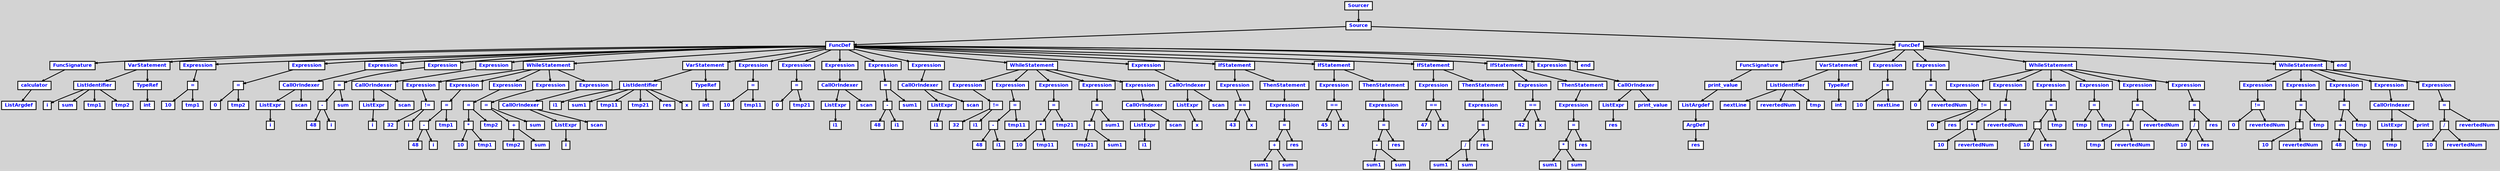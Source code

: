 digraph {

	ordering=out;
	ranksep=.4;
	bgcolor="lightgrey";  node [shape=box, fixedsize=false, fontsize=12, fontname="Helvetica-bold", fontcolor="blue"
	width=.25, height=.25, color="black", fillcolor="white", style="filled, solid, bold"];

	edge [arrowsize=.5, color="black", style="bold"]

	n000011F63DDD9BA8[label="Sourcer"]
	n000011F63DDD9A70[label="Source"]
	n000011F63DDC8AA8[label="FuncDef"]
	n000011F63DDA1BE0[label="FuncSignature"]
	n000011F63DDA1D18[label="calculator"]
	n000011F63DDA1AA8[label="ListArgdef"]
	n000011F63DDA26D8[label="VarStatement"]
	n000011F63DDA1F88[label="ListIdentifier"]
	n000011F63DDA1E50[label="i"]
	n000011F63DDA20C0[label="sum"]
	n000011F63DDA21F8[label="tmp1"]
	n000011F63DDA2330[label="tmp2"]
	n000011F63DDA2810[label="TypeRef"]
	n000011F63DDA25A0[label="int"]
	n000011F63DDA31D0[label="Expression"]
	n000011F63DDA36B0[label="="]
	n000011F63DDA3308[label="10"]
	n000011F63DDA2A80[label="tmp1"]
	n000011F63DDA3F38[label="Expression"]
	n000011F63DDA4418[label="="]
	n000011F63DDA4070[label="0"]
	n000011F63DDA37E8[label="tmp2"]
	n000011F63DDA5798[label="Expression"]
	n000011F63DDA5A08[label="CallOrIndexer"]
	n000011F63DDA58D0[label="ListExpr"]
	n000011F63DDA4F10[label="i"]
	n000011F63DDA4550[label="scan"]
	n000011F63DDA68A8[label="Expression"]
	n000011F63DDA6EC0[label="="]
	n000011F63DDA6D88[label="-"]
	n000011F63DDA6FF8[label="48"]
	n000011F63DDA6B18[label="i"]
	n000011F63DDA5C78[label="sum"]
	n000011F63DDA84B0[label="Expression"]
	n000011F63DDA8720[label="CallOrIndexer"]
	n000011F63DDA85E8[label="ListExpr"]
	n000011F63DDA7C28[label="i"]
	n000011F63DDA7268[label="scan"]
	n000011F63DDAEB10[label="WhileStatement"]
	n000011F63DDAEFF0[label="Expression"]
	n000011F63DDA9218[label="!="]
	n000011F63DDA9488[label="32"]
	n000011F63DDA8990[label="i"]
	n000011F63DDAA460[label="Expression"]
	n000011F63DDAAA78[label="="]
	n000011F63DDAA940[label="-"]
	n000011F63DDAABB0[label="48"]
	n000011F63DDAA6D0[label="i"]
	n000011F63DDA9830[label="tmp1"]
	n000011F63DDABA50[label="Expression"]
	n000011F63DDAC068[label="="]
	n000011F63DDABF30[label="*"]
	n000011F63DDAC1A0[label="10"]
	n000011F63DDABCC0[label="tmp1"]
	n000011F63DDAAE20[label="tmp2"]
	n000011F63DDAD040[label="Expression"]
	n000011F63DDAD658[label="="]
	n000011F63DDAD520[label="+"]
	n000011F63DDAD790[label="tmp2"]
	n000011F63DDAD2B0[label="sum"]
	n000011F63DDAC410[label="sum"]
	n000011F63DDAEC48[label="Expression"]
	n000011F63DDAEEB8[label="CallOrIndexer"]
	n000011F63DDAED80[label="ListExpr"]
	n000011F63DDAE3C0[label="i"]
	n000011F63DDADA00[label="scan"]
	n000011F63DDAFAE8[label="VarStatement"]
	n000011F63DDAF128[label="ListIdentifier"]
	n000011F63DDA8FA8[label="i1"]
	n000011F63DDAF260[label="sum1"]
	n000011F63DDAF398[label="tmp11"]
	n000011F63DDAF4D0[label="tmp21"]
	n000011F63DDAF608[label="res"]
	n000011F63DDAF740[label="x"]
	n000011F63DDAFC20[label="TypeRef"]
	n000011F63DDAF9B0[label="int"]
	n000011F63DDB05E0[label="Expression"]
	n000011F63DDB0AC0[label="="]
	n000011F63DDB0718[label="10"]
	n000011F63DDAFE90[label="tmp11"]
	n000011F63DDB1348[label="Expression"]
	n000011F63DDB1828[label="="]
	n000011F63DDB1480[label="0"]
	n000011F63DDB0BF8[label="tmp21"]
	n000011F63DDB2BA8[label="Expression"]
	n000011F63DDB2E18[label="CallOrIndexer"]
	n000011F63DDB2CE0[label="ListExpr"]
	n000011F63DDB2320[label="i1"]
	n000011F63DDB1960[label="scan"]
	n000011F63DDB3CB8[label="Expression"]
	n000011F63DDB42D0[label="="]
	n000011F63DDB4198[label="-"]
	n000011F63DDB4408[label="48"]
	n000011F63DDB3F28[label="i1"]
	n000011F63DDB3088[label="sum1"]
	n000011F63DDB58C0[label="Expression"]
	n000011F63DDB5B30[label="CallOrIndexer"]
	n000011F63DDB59F8[label="ListExpr"]
	n000011F63DDB5038[label="i1"]
	n000011F63DDB4678[label="scan"]
	n000011F63DDBBF20[label="WhileStatement"]
	n000011F63DDBC400[label="Expression"]
	n000011F63DDB6628[label="!="]
	n000011F63DDB6898[label="32"]
	n000011F63DDB5DA0[label="i1"]
	n000011F63DDB7870[label="Expression"]
	n000011F63DDB7E88[label="="]
	n000011F63DDB7D50[label="-"]
	n000011F63DDB7FC0[label="48"]
	n000011F63DDB7AE0[label="i1"]
	n000011F63DDB6C40[label="tmp11"]
	n000011F63DDB8E60[label="Expression"]
	n000011F63DDB9478[label="="]
	n000011F63DDB9340[label="*"]
	n000011F63DDB95B0[label="10"]
	n000011F63DDB90D0[label="tmp11"]
	n000011F63DDB8230[label="tmp21"]
	n000011F63DDBA450[label="Expression"]
	n000011F63DDBAA68[label="="]
	n000011F63DDBA930[label="+"]
	n000011F63DDBABA0[label="tmp21"]
	n000011F63DDBA6C0[label="sum1"]
	n000011F63DDB9820[label="sum1"]
	n000011F63DDBC058[label="Expression"]
	n000011F63DDBC2C8[label="CallOrIndexer"]
	n000011F63DDBC190[label="ListExpr"]
	n000011F63DDBB7D0[label="i1"]
	n000011F63DDBAE10[label="scan"]
	n000011F63DDBD8B8[label="Expression"]
	n000011F63DDBDB28[label="CallOrIndexer"]
	n000011F63DDBD9F0[label="ListExpr"]
	n000011F63DDBD030[label="x"]
	n000011F63DDBC670[label="scan"]
	n000011F63DDBF730[label="IfStatement"]
	n000011F63DDBF9A0[label="Expression"]
	n000011F63DDBE620[label="=="]
	n000011F63DDBE890[label="43"]
	n000011F63DDBDD98[label="x"]
	n000011F63DDC0228[label="ThenStatement"]
	n000011F63DDBF868[label="Expression"]
	n000011F63DDBFE80[label="="]
	n000011F63DDBFD48[label="+"]
	n000011F63DDBFFB8[label="sum1"]
	n000011F63DDBFAD8[label="sum"]
	n000011F63DDBEC38[label="res"]
	n000011F63DDC1E30[label="IfStatement"]
	n000011F63DDC20A0[label="Expression"]
	n000011F63DDC0D20[label="=="]
	n000011F63DDC0F90[label="45"]
	n000011F63DDC0498[label="x"]
	n000011F63DDC2928[label="ThenStatement"]
	n000011F63DDC1F68[label="Expression"]
	n000011F63DDC2580[label="="]
	n000011F63DDC2448[label="-"]
	n000011F63DDC26B8[label="sum1"]
	n000011F63DDC21D8[label="sum"]
	n000011F63DDC1338[label="res"]
	n000011F63DDC4530[label="IfStatement"]
	n000011F63DDC47A0[label="Expression"]
	n000011F63DDC3420[label="=="]
	n000011F63DDC3690[label="47"]
	n000011F63DDC2B98[label="x"]
	n000011F63DDC5028[label="ThenStatement"]
	n000011F63DDC4668[label="Expression"]
	n000011F63DDC4C80[label="="]
	n000011F63DDC4B48[label="/"]
	n000011F63DDC4DB8[label="sum1"]
	n000011F63DDC48D8[label="sum"]
	n000011F63DDC3A38[label="res"]
	n000011F63DDC6C30[label="IfStatement"]
	n000011F63DDC6EA0[label="Expression"]
	n000011F63DDC5B20[label="=="]
	n000011F63DDC5D90[label="42"]
	n000011F63DDC5298[label="x"]
	n000011F63DDC7728[label="ThenStatement"]
	n000011F63DDC6D68[label="Expression"]
	n000011F63DDC7380[label="="]
	n000011F63DDC7248[label="*"]
	n000011F63DDC74B8[label="sum1"]
	n000011F63DDC6FD8[label="sum"]
	n000011F63DDC6138[label="res"]
	n000011F63DDC8BE0[label="Expression"]
	n000011F63DDC8E50[label="CallOrIndexer"]
	n000011F63DDC8D18[label="ListExpr"]
	n000011F63DDC8358[label="res"]
	n000011F63DDC7998[label="print_value"]
	n000011F63DDA1970[label="end"]
	n000011F63DDD37B8[label="FuncDef"]
	n000011F63DDC9468[label="FuncSignature"]
	n000011F63DDC95A0[label="print_value"]
	n000011F63DDC9330[label="ListArgdef"]
	n000011F63DDC90C0[label="ArgDef"]
	n000011F63DDC8F88[label="res"]
	n000011F63DDC9E28[label="VarStatement"]
	n000011F63DDC9810[label="ListIdentifier"]
	n000011F63DDC96D8[label="nextLine"]
	n000011F63DDC9948[label="revertedNum"]
	n000011F63DDC9A80[label="tmp"]
	n000011F63DDC9F60[label="TypeRef"]
	n000011F63DDC9CF0[label="int"]
	n000011F63DDCA920[label="Expression"]
	n000011F63DDCAE00[label="="]
	n000011F63DDCAA58[label="10"]
	n000011F63DDCA1D0[label="nextLine"]
	n000011F63DDCB688[label="Expression"]
	n000011F63DDCBB68[label="="]
	n000011F63DDCB7C0[label="0"]
	n000011F63DDCAF38[label="revertedNum"]
	n000011F63DDD2570[label="WhileStatement"]
	n000011F63DDD27E0[label="Expression"]
	n000011F63DDCC528[label="!="]
	n000011F63DDCC798[label="0"]
	n000011F63DDCBCA0[label="res"]
	n000011F63DDCD770[label="Expression"]
	n000011F63DDCDD88[label="="]
	n000011F63DDCDC50[label="*"]
	n000011F63DDCDEC0[label="10"]
	n000011F63DDCD9E0[label="revertedNum"]
	n000011F63DDCCB40[label="revertedNum"]
	n000011F63DDCED60[label="Expression"]
	n000011F63DDCF378[label="="]
	n000011F63DDCF240[label=""]
	n000011F63DDCF4B0[label="10"]
	n000011F63DDCEFD0[label="res"]
	n000011F63DDCE130[label="tmp"]
	n000011F63DDCFE70[label="Expression"]
	n000011F63DDD0350[label="="]
	n000011F63DDCFFA8[label="tmp"]
	n000011F63DDCF720[label="tmp"]
	n000011F63DDD10B8[label="Expression"]
	n000011F63DDD16D0[label="="]
	n000011F63DDD1598[label="+"]
	n000011F63DDD1808[label="tmp"]
	n000011F63DDD1328[label="revertedNum"]
	n000011F63DDD0488[label="revertedNum"]
	n000011F63DDD26A8[label="Expression"]
	n000011F63DDD2CC0[label="="]
	n000011F63DDD2B88[label="/"]
	n000011F63DDD2DF8[label="10"]
	n000011F63DDD2918[label="res"]
	n000011F63DDD1A78[label="res"]
	n000011F63DDD8E40[label="WhileStatement"]
	n000011F63DDD90B0[label="Expression"]
	n000011F63DDD3A28[label="!="]
	n000011F63DDD3C98[label="0"]
	n000011F63DDD31A0[label="revertedNum"]
	n000011F63DDD4C70[label="Expression"]
	n000011F63DDD5288[label="="]
	n000011F63DDD5150[label=""]
	n000011F63DDD53C0[label="10"]
	n000011F63DDD4EE0[label="revertedNum"]
	n000011F63DDD4040[label="tmp"]
	n000011F63DDD6260[label="Expression"]
	n000011F63DDD6878[label="="]
	n000011F63DDD6740[label="+"]
	n000011F63DDD69B0[label="48"]
	n000011F63DDD64D0[label="tmp"]
	n000011F63DDD5630[label="tmp"]
	n000011F63DDD7E68[label="Expression"]
	n000011F63DDD80D8[label="CallOrIndexer"]
	n000011F63DDD7FA0[label="ListExpr"]
	n000011F63DDD75E0[label="tmp"]
	n000011F63DDD6C20[label="print"]
	n000011F63DDD8F78[label="Expression"]
	n000011F63DDD9590[label="="]
	n000011F63DDD9458[label="/"]
	n000011F63DDD96C8[label="10"]
	n000011F63DDD91E8[label="revertedNum"]
	n000011F63DDD8348[label="revertedNum"]
	n000011F63DDC91F8[label="end"]

		n000011F63DDD9BA8 -> n000011F63DDD9A70		// Sourcer -> Source
		n000011F63DDD9A70 -> n000011F63DDC8AA8		// Source -> FuncDef
		n000011F63DDC8AA8 -> n000011F63DDA1BE0		// FuncDef -> FuncSignature
		n000011F63DDA1BE0 -> n000011F63DDA1D18		// FuncSignature -> calculator
		n000011F63DDA1D18 -> n000011F63DDA1AA8		// calculator -> ListArgdef
		n000011F63DDC8AA8 -> n000011F63DDA26D8		// FuncDef -> VarStatement
		n000011F63DDA26D8 -> n000011F63DDA1F88		// VarStatement -> ListIdentifier
		n000011F63DDA1F88 -> n000011F63DDA1E50		// ListIdentifier -> i
		n000011F63DDA1F88 -> n000011F63DDA20C0		// ListIdentifier -> sum
		n000011F63DDA1F88 -> n000011F63DDA21F8		// ListIdentifier -> tmp1
		n000011F63DDA1F88 -> n000011F63DDA2330		// ListIdentifier -> tmp2
		n000011F63DDA26D8 -> n000011F63DDA2810		// VarStatement -> TypeRef
		n000011F63DDA2810 -> n000011F63DDA25A0		// TypeRef -> int
		n000011F63DDC8AA8 -> n000011F63DDA31D0		// FuncDef -> Expression
		n000011F63DDA31D0 -> n000011F63DDA36B0		// Expression -> =
		n000011F63DDA36B0 -> n000011F63DDA3308		// = -> 10
		n000011F63DDA36B0 -> n000011F63DDA2A80		// = -> tmp1
		n000011F63DDC8AA8 -> n000011F63DDA3F38		// FuncDef -> Expression
		n000011F63DDA3F38 -> n000011F63DDA4418		// Expression -> =
		n000011F63DDA4418 -> n000011F63DDA4070		// = -> 0
		n000011F63DDA4418 -> n000011F63DDA37E8		// = -> tmp2
		n000011F63DDC8AA8 -> n000011F63DDA5798		// FuncDef -> Expression
		n000011F63DDA5798 -> n000011F63DDA5A08		// Expression -> CallOrIndexer
		n000011F63DDA5A08 -> n000011F63DDA58D0		// CallOrIndexer -> ListExpr
		n000011F63DDA58D0 -> n000011F63DDA4F10		// ListExpr -> i
		n000011F63DDA5A08 -> n000011F63DDA4550		// CallOrIndexer -> scan
		n000011F63DDC8AA8 -> n000011F63DDA68A8		// FuncDef -> Expression
		n000011F63DDA68A8 -> n000011F63DDA6EC0		// Expression -> =
		n000011F63DDA6EC0 -> n000011F63DDA6D88		// = -> -
		n000011F63DDA6D88 -> n000011F63DDA6FF8		// - -> 48
		n000011F63DDA6D88 -> n000011F63DDA6B18		// - -> i
		n000011F63DDA6EC0 -> n000011F63DDA5C78		// = -> sum
		n000011F63DDC8AA8 -> n000011F63DDA84B0		// FuncDef -> Expression
		n000011F63DDA84B0 -> n000011F63DDA8720		// Expression -> CallOrIndexer
		n000011F63DDA8720 -> n000011F63DDA85E8		// CallOrIndexer -> ListExpr
		n000011F63DDA85E8 -> n000011F63DDA7C28		// ListExpr -> i
		n000011F63DDA8720 -> n000011F63DDA7268		// CallOrIndexer -> scan
		n000011F63DDC8AA8 -> n000011F63DDAEB10		// FuncDef -> WhileStatement
		n000011F63DDAEB10 -> n000011F63DDAEFF0		// WhileStatement -> Expression
		n000011F63DDAEFF0 -> n000011F63DDA9218		// Expression -> !=
		n000011F63DDA9218 -> n000011F63DDA9488		// != -> 32
		n000011F63DDA9218 -> n000011F63DDA8990		// != -> i
		n000011F63DDAEB10 -> n000011F63DDAA460		// WhileStatement -> Expression
		n000011F63DDAA460 -> n000011F63DDAAA78		// Expression -> =
		n000011F63DDAAA78 -> n000011F63DDAA940		// = -> -
		n000011F63DDAA940 -> n000011F63DDAABB0		// - -> 48
		n000011F63DDAA940 -> n000011F63DDAA6D0		// - -> i
		n000011F63DDAAA78 -> n000011F63DDA9830		// = -> tmp1
		n000011F63DDAEB10 -> n000011F63DDABA50		// WhileStatement -> Expression
		n000011F63DDABA50 -> n000011F63DDAC068		// Expression -> =
		n000011F63DDAC068 -> n000011F63DDABF30		// = -> *
		n000011F63DDABF30 -> n000011F63DDAC1A0		// * -> 10
		n000011F63DDABF30 -> n000011F63DDABCC0		// * -> tmp1
		n000011F63DDAC068 -> n000011F63DDAAE20		// = -> tmp2
		n000011F63DDAEB10 -> n000011F63DDAD040		// WhileStatement -> Expression
		n000011F63DDAD040 -> n000011F63DDAD658		// Expression -> =
		n000011F63DDAD658 -> n000011F63DDAD520		// = -> +
		n000011F63DDAD520 -> n000011F63DDAD790		// + -> tmp2
		n000011F63DDAD520 -> n000011F63DDAD2B0		// + -> sum
		n000011F63DDAD658 -> n000011F63DDAC410		// = -> sum
		n000011F63DDAEB10 -> n000011F63DDAEC48		// WhileStatement -> Expression
		n000011F63DDAEC48 -> n000011F63DDAEEB8		// Expression -> CallOrIndexer
		n000011F63DDAEEB8 -> n000011F63DDAED80		// CallOrIndexer -> ListExpr
		n000011F63DDAED80 -> n000011F63DDAE3C0		// ListExpr -> i
		n000011F63DDAEEB8 -> n000011F63DDADA00		// CallOrIndexer -> scan
		n000011F63DDC8AA8 -> n000011F63DDAFAE8		// FuncDef -> VarStatement
		n000011F63DDAFAE8 -> n000011F63DDAF128		// VarStatement -> ListIdentifier
		n000011F63DDAF128 -> n000011F63DDA8FA8		// ListIdentifier -> i1
		n000011F63DDAF128 -> n000011F63DDAF260		// ListIdentifier -> sum1
		n000011F63DDAF128 -> n000011F63DDAF398		// ListIdentifier -> tmp11
		n000011F63DDAF128 -> n000011F63DDAF4D0		// ListIdentifier -> tmp21
		n000011F63DDAF128 -> n000011F63DDAF608		// ListIdentifier -> res
		n000011F63DDAF128 -> n000011F63DDAF740		// ListIdentifier -> x
		n000011F63DDAFAE8 -> n000011F63DDAFC20		// VarStatement -> TypeRef
		n000011F63DDAFC20 -> n000011F63DDAF9B0		// TypeRef -> int
		n000011F63DDC8AA8 -> n000011F63DDB05E0		// FuncDef -> Expression
		n000011F63DDB05E0 -> n000011F63DDB0AC0		// Expression -> =
		n000011F63DDB0AC0 -> n000011F63DDB0718		// = -> 10
		n000011F63DDB0AC0 -> n000011F63DDAFE90		// = -> tmp11
		n000011F63DDC8AA8 -> n000011F63DDB1348		// FuncDef -> Expression
		n000011F63DDB1348 -> n000011F63DDB1828		// Expression -> =
		n000011F63DDB1828 -> n000011F63DDB1480		// = -> 0
		n000011F63DDB1828 -> n000011F63DDB0BF8		// = -> tmp21
		n000011F63DDC8AA8 -> n000011F63DDB2BA8		// FuncDef -> Expression
		n000011F63DDB2BA8 -> n000011F63DDB2E18		// Expression -> CallOrIndexer
		n000011F63DDB2E18 -> n000011F63DDB2CE0		// CallOrIndexer -> ListExpr
		n000011F63DDB2CE0 -> n000011F63DDB2320		// ListExpr -> i1
		n000011F63DDB2E18 -> n000011F63DDB1960		// CallOrIndexer -> scan
		n000011F63DDC8AA8 -> n000011F63DDB3CB8		// FuncDef -> Expression
		n000011F63DDB3CB8 -> n000011F63DDB42D0		// Expression -> =
		n000011F63DDB42D0 -> n000011F63DDB4198		// = -> -
		n000011F63DDB4198 -> n000011F63DDB4408		// - -> 48
		n000011F63DDB4198 -> n000011F63DDB3F28		// - -> i1
		n000011F63DDB42D0 -> n000011F63DDB3088		// = -> sum1
		n000011F63DDC8AA8 -> n000011F63DDB58C0		// FuncDef -> Expression
		n000011F63DDB58C0 -> n000011F63DDB5B30		// Expression -> CallOrIndexer
		n000011F63DDB5B30 -> n000011F63DDB59F8		// CallOrIndexer -> ListExpr
		n000011F63DDB59F8 -> n000011F63DDB5038		// ListExpr -> i1
		n000011F63DDB5B30 -> n000011F63DDB4678		// CallOrIndexer -> scan
		n000011F63DDC8AA8 -> n000011F63DDBBF20		// FuncDef -> WhileStatement
		n000011F63DDBBF20 -> n000011F63DDBC400		// WhileStatement -> Expression
		n000011F63DDBC400 -> n000011F63DDB6628		// Expression -> !=
		n000011F63DDB6628 -> n000011F63DDB6898		// != -> 32
		n000011F63DDB6628 -> n000011F63DDB5DA0		// != -> i1
		n000011F63DDBBF20 -> n000011F63DDB7870		// WhileStatement -> Expression
		n000011F63DDB7870 -> n000011F63DDB7E88		// Expression -> =
		n000011F63DDB7E88 -> n000011F63DDB7D50		// = -> -
		n000011F63DDB7D50 -> n000011F63DDB7FC0		// - -> 48
		n000011F63DDB7D50 -> n000011F63DDB7AE0		// - -> i1
		n000011F63DDB7E88 -> n000011F63DDB6C40		// = -> tmp11
		n000011F63DDBBF20 -> n000011F63DDB8E60		// WhileStatement -> Expression
		n000011F63DDB8E60 -> n000011F63DDB9478		// Expression -> =
		n000011F63DDB9478 -> n000011F63DDB9340		// = -> *
		n000011F63DDB9340 -> n000011F63DDB95B0		// * -> 10
		n000011F63DDB9340 -> n000011F63DDB90D0		// * -> tmp11
		n000011F63DDB9478 -> n000011F63DDB8230		// = -> tmp21
		n000011F63DDBBF20 -> n000011F63DDBA450		// WhileStatement -> Expression
		n000011F63DDBA450 -> n000011F63DDBAA68		// Expression -> =
		n000011F63DDBAA68 -> n000011F63DDBA930		// = -> +
		n000011F63DDBA930 -> n000011F63DDBABA0		// + -> tmp21
		n000011F63DDBA930 -> n000011F63DDBA6C0		// + -> sum1
		n000011F63DDBAA68 -> n000011F63DDB9820		// = -> sum1
		n000011F63DDBBF20 -> n000011F63DDBC058		// WhileStatement -> Expression
		n000011F63DDBC058 -> n000011F63DDBC2C8		// Expression -> CallOrIndexer
		n000011F63DDBC2C8 -> n000011F63DDBC190		// CallOrIndexer -> ListExpr
		n000011F63DDBC190 -> n000011F63DDBB7D0		// ListExpr -> i1
		n000011F63DDBC2C8 -> n000011F63DDBAE10		// CallOrIndexer -> scan
		n000011F63DDC8AA8 -> n000011F63DDBD8B8		// FuncDef -> Expression
		n000011F63DDBD8B8 -> n000011F63DDBDB28		// Expression -> CallOrIndexer
		n000011F63DDBDB28 -> n000011F63DDBD9F0		// CallOrIndexer -> ListExpr
		n000011F63DDBD9F0 -> n000011F63DDBD030		// ListExpr -> x
		n000011F63DDBDB28 -> n000011F63DDBC670		// CallOrIndexer -> scan
		n000011F63DDC8AA8 -> n000011F63DDBF730		// FuncDef -> IfStatement
		n000011F63DDBF730 -> n000011F63DDBF9A0		// IfStatement -> Expression
		n000011F63DDBF9A0 -> n000011F63DDBE620		// Expression -> ==
		n000011F63DDBE620 -> n000011F63DDBE890		// == -> 43
		n000011F63DDBE620 -> n000011F63DDBDD98		// == -> x
		n000011F63DDBF730 -> n000011F63DDC0228		// IfStatement -> ThenStatement
		n000011F63DDC0228 -> n000011F63DDBF868		// ThenStatement -> Expression
		n000011F63DDBF868 -> n000011F63DDBFE80		// Expression -> =
		n000011F63DDBFE80 -> n000011F63DDBFD48		// = -> +
		n000011F63DDBFD48 -> n000011F63DDBFFB8		// + -> sum1
		n000011F63DDBFD48 -> n000011F63DDBFAD8		// + -> sum
		n000011F63DDBFE80 -> n000011F63DDBEC38		// = -> res
		n000011F63DDC8AA8 -> n000011F63DDC1E30		// FuncDef -> IfStatement
		n000011F63DDC1E30 -> n000011F63DDC20A0		// IfStatement -> Expression
		n000011F63DDC20A0 -> n000011F63DDC0D20		// Expression -> ==
		n000011F63DDC0D20 -> n000011F63DDC0F90		// == -> 45
		n000011F63DDC0D20 -> n000011F63DDC0498		// == -> x
		n000011F63DDC1E30 -> n000011F63DDC2928		// IfStatement -> ThenStatement
		n000011F63DDC2928 -> n000011F63DDC1F68		// ThenStatement -> Expression
		n000011F63DDC1F68 -> n000011F63DDC2580		// Expression -> =
		n000011F63DDC2580 -> n000011F63DDC2448		// = -> -
		n000011F63DDC2448 -> n000011F63DDC26B8		// - -> sum1
		n000011F63DDC2448 -> n000011F63DDC21D8		// - -> sum
		n000011F63DDC2580 -> n000011F63DDC1338		// = -> res
		n000011F63DDC8AA8 -> n000011F63DDC4530		// FuncDef -> IfStatement
		n000011F63DDC4530 -> n000011F63DDC47A0		// IfStatement -> Expression
		n000011F63DDC47A0 -> n000011F63DDC3420		// Expression -> ==
		n000011F63DDC3420 -> n000011F63DDC3690		// == -> 47
		n000011F63DDC3420 -> n000011F63DDC2B98		// == -> x
		n000011F63DDC4530 -> n000011F63DDC5028		// IfStatement -> ThenStatement
		n000011F63DDC5028 -> n000011F63DDC4668		// ThenStatement -> Expression
		n000011F63DDC4668 -> n000011F63DDC4C80		// Expression -> =
		n000011F63DDC4C80 -> n000011F63DDC4B48		// = -> /
		n000011F63DDC4B48 -> n000011F63DDC4DB8		// / -> sum1
		n000011F63DDC4B48 -> n000011F63DDC48D8		// / -> sum
		n000011F63DDC4C80 -> n000011F63DDC3A38		// = -> res
		n000011F63DDC8AA8 -> n000011F63DDC6C30		// FuncDef -> IfStatement
		n000011F63DDC6C30 -> n000011F63DDC6EA0		// IfStatement -> Expression
		n000011F63DDC6EA0 -> n000011F63DDC5B20		// Expression -> ==
		n000011F63DDC5B20 -> n000011F63DDC5D90		// == -> 42
		n000011F63DDC5B20 -> n000011F63DDC5298		// == -> x
		n000011F63DDC6C30 -> n000011F63DDC7728		// IfStatement -> ThenStatement
		n000011F63DDC7728 -> n000011F63DDC6D68		// ThenStatement -> Expression
		n000011F63DDC6D68 -> n000011F63DDC7380		// Expression -> =
		n000011F63DDC7380 -> n000011F63DDC7248		// = -> *
		n000011F63DDC7248 -> n000011F63DDC74B8		// * -> sum1
		n000011F63DDC7248 -> n000011F63DDC6FD8		// * -> sum
		n000011F63DDC7380 -> n000011F63DDC6138		// = -> res
		n000011F63DDC8AA8 -> n000011F63DDC8BE0		// FuncDef -> Expression
		n000011F63DDC8BE0 -> n000011F63DDC8E50		// Expression -> CallOrIndexer
		n000011F63DDC8E50 -> n000011F63DDC8D18		// CallOrIndexer -> ListExpr
		n000011F63DDC8D18 -> n000011F63DDC8358		// ListExpr -> res
		n000011F63DDC8E50 -> n000011F63DDC7998		// CallOrIndexer -> print_value
		n000011F63DDC8AA8 -> n000011F63DDA1970		// FuncDef -> end
		n000011F63DDD9A70 -> n000011F63DDD37B8		// Source -> FuncDef
		n000011F63DDD37B8 -> n000011F63DDC9468		// FuncDef -> FuncSignature
		n000011F63DDC9468 -> n000011F63DDC95A0		// FuncSignature -> print_value
		n000011F63DDC95A0 -> n000011F63DDC9330		// print_value -> ListArgdef
		n000011F63DDC9330 -> n000011F63DDC90C0		// ListArgdef -> ArgDef
		n000011F63DDC90C0 -> n000011F63DDC8F88		// ArgDef -> res
		n000011F63DDD37B8 -> n000011F63DDC9E28		// FuncDef -> VarStatement
		n000011F63DDC9E28 -> n000011F63DDC9810		// VarStatement -> ListIdentifier
		n000011F63DDC9810 -> n000011F63DDC96D8		// ListIdentifier -> nextLine
		n000011F63DDC9810 -> n000011F63DDC9948		// ListIdentifier -> revertedNum
		n000011F63DDC9810 -> n000011F63DDC9A80		// ListIdentifier -> tmp
		n000011F63DDC9E28 -> n000011F63DDC9F60		// VarStatement -> TypeRef
		n000011F63DDC9F60 -> n000011F63DDC9CF0		// TypeRef -> int
		n000011F63DDD37B8 -> n000011F63DDCA920		// FuncDef -> Expression
		n000011F63DDCA920 -> n000011F63DDCAE00		// Expression -> =
		n000011F63DDCAE00 -> n000011F63DDCAA58		// = -> 10
		n000011F63DDCAE00 -> n000011F63DDCA1D0		// = -> nextLine
		n000011F63DDD37B8 -> n000011F63DDCB688		// FuncDef -> Expression
		n000011F63DDCB688 -> n000011F63DDCBB68		// Expression -> =
		n000011F63DDCBB68 -> n000011F63DDCB7C0		// = -> 0
		n000011F63DDCBB68 -> n000011F63DDCAF38		// = -> revertedNum
		n000011F63DDD37B8 -> n000011F63DDD2570		// FuncDef -> WhileStatement
		n000011F63DDD2570 -> n000011F63DDD27E0		// WhileStatement -> Expression
		n000011F63DDD27E0 -> n000011F63DDCC528		// Expression -> !=
		n000011F63DDCC528 -> n000011F63DDCC798		// != -> 0
		n000011F63DDCC528 -> n000011F63DDCBCA0		// != -> res
		n000011F63DDD2570 -> n000011F63DDCD770		// WhileStatement -> Expression
		n000011F63DDCD770 -> n000011F63DDCDD88		// Expression -> =
		n000011F63DDCDD88 -> n000011F63DDCDC50		// = -> *
		n000011F63DDCDC50 -> n000011F63DDCDEC0		// * -> 10
		n000011F63DDCDC50 -> n000011F63DDCD9E0		// * -> revertedNum
		n000011F63DDCDD88 -> n000011F63DDCCB40		// = -> revertedNum
		n000011F63DDD2570 -> n000011F63DDCED60		// WhileStatement -> Expression
		n000011F63DDCED60 -> n000011F63DDCF378		// Expression -> =
		n000011F63DDCF378 -> n000011F63DDCF240		// = -> 
		n000011F63DDCF240 -> n000011F63DDCF4B0		// > 10
		n000011F63DDCF240 -> n000011F63DDCEFD0		// > res
		n000011F63DDCF378 -> n000011F63DDCE130		// = -> tmp
		n000011F63DDD2570 -> n000011F63DDCFE70		// WhileStatement -> Expression
		n000011F63DDCFE70 -> n000011F63DDD0350		// Expression -> =
		n000011F63DDD0350 -> n000011F63DDCFFA8		// = -> tmp
		n000011F63DDD0350 -> n000011F63DDCF720		// = -> tmp
		n000011F63DDD2570 -> n000011F63DDD10B8		// WhileStatement -> Expression
		n000011F63DDD10B8 -> n000011F63DDD16D0		// Expression -> =
		n000011F63DDD16D0 -> n000011F63DDD1598		// = -> +
		n000011F63DDD1598 -> n000011F63DDD1808		// + -> tmp
		n000011F63DDD1598 -> n000011F63DDD1328		// + -> revertedNum
		n000011F63DDD16D0 -> n000011F63DDD0488		// = -> revertedNum
		n000011F63DDD2570 -> n000011F63DDD26A8		// WhileStatement -> Expression
		n000011F63DDD26A8 -> n000011F63DDD2CC0		// Expression -> =
		n000011F63DDD2CC0 -> n000011F63DDD2B88		// = -> /
		n000011F63DDD2B88 -> n000011F63DDD2DF8		// / -> 10
		n000011F63DDD2B88 -> n000011F63DDD2918		// / -> res
		n000011F63DDD2CC0 -> n000011F63DDD1A78		// = -> res
		n000011F63DDD37B8 -> n000011F63DDD8E40		// FuncDef -> WhileStatement
		n000011F63DDD8E40 -> n000011F63DDD90B0		// WhileStatement -> Expression
		n000011F63DDD90B0 -> n000011F63DDD3A28		// Expression -> !=
		n000011F63DDD3A28 -> n000011F63DDD3C98		// != -> 0
		n000011F63DDD3A28 -> n000011F63DDD31A0		// != -> revertedNum
		n000011F63DDD8E40 -> n000011F63DDD4C70		// WhileStatement -> Expression
		n000011F63DDD4C70 -> n000011F63DDD5288		// Expression -> =
		n000011F63DDD5288 -> n000011F63DDD5150		// = -> 
		n000011F63DDD5150 -> n000011F63DDD53C0		// > 10
		n000011F63DDD5150 -> n000011F63DDD4EE0		// > revertedNum
		n000011F63DDD5288 -> n000011F63DDD4040		// = -> tmp
		n000011F63DDD8E40 -> n000011F63DDD6260		// WhileStatement -> Expression
		n000011F63DDD6260 -> n000011F63DDD6878		// Expression -> =
		n000011F63DDD6878 -> n000011F63DDD6740		// = -> +
		n000011F63DDD6740 -> n000011F63DDD69B0		// + -> 48
		n000011F63DDD6740 -> n000011F63DDD64D0		// + -> tmp
		n000011F63DDD6878 -> n000011F63DDD5630		// = -> tmp
		n000011F63DDD8E40 -> n000011F63DDD7E68		// WhileStatement -> Expression
		n000011F63DDD7E68 -> n000011F63DDD80D8		// Expression -> CallOrIndexer
		n000011F63DDD80D8 -> n000011F63DDD7FA0		// CallOrIndexer -> ListExpr
		n000011F63DDD7FA0 -> n000011F63DDD75E0		// ListExpr -> tmp
		n000011F63DDD80D8 -> n000011F63DDD6C20		// CallOrIndexer -> print
		n000011F63DDD8E40 -> n000011F63DDD8F78		// WhileStatement -> Expression
		n000011F63DDD8F78 -> n000011F63DDD9590		// Expression -> =
		n000011F63DDD9590 -> n000011F63DDD9458		// = -> /
		n000011F63DDD9458 -> n000011F63DDD96C8		// / -> 10
		n000011F63DDD9458 -> n000011F63DDD91E8		// / -> revertedNum
		n000011F63DDD9590 -> n000011F63DDD8348		// = -> revertedNum
		n000011F63DDD37B8 -> n000011F63DDC91F8		// FuncDef -> end

}